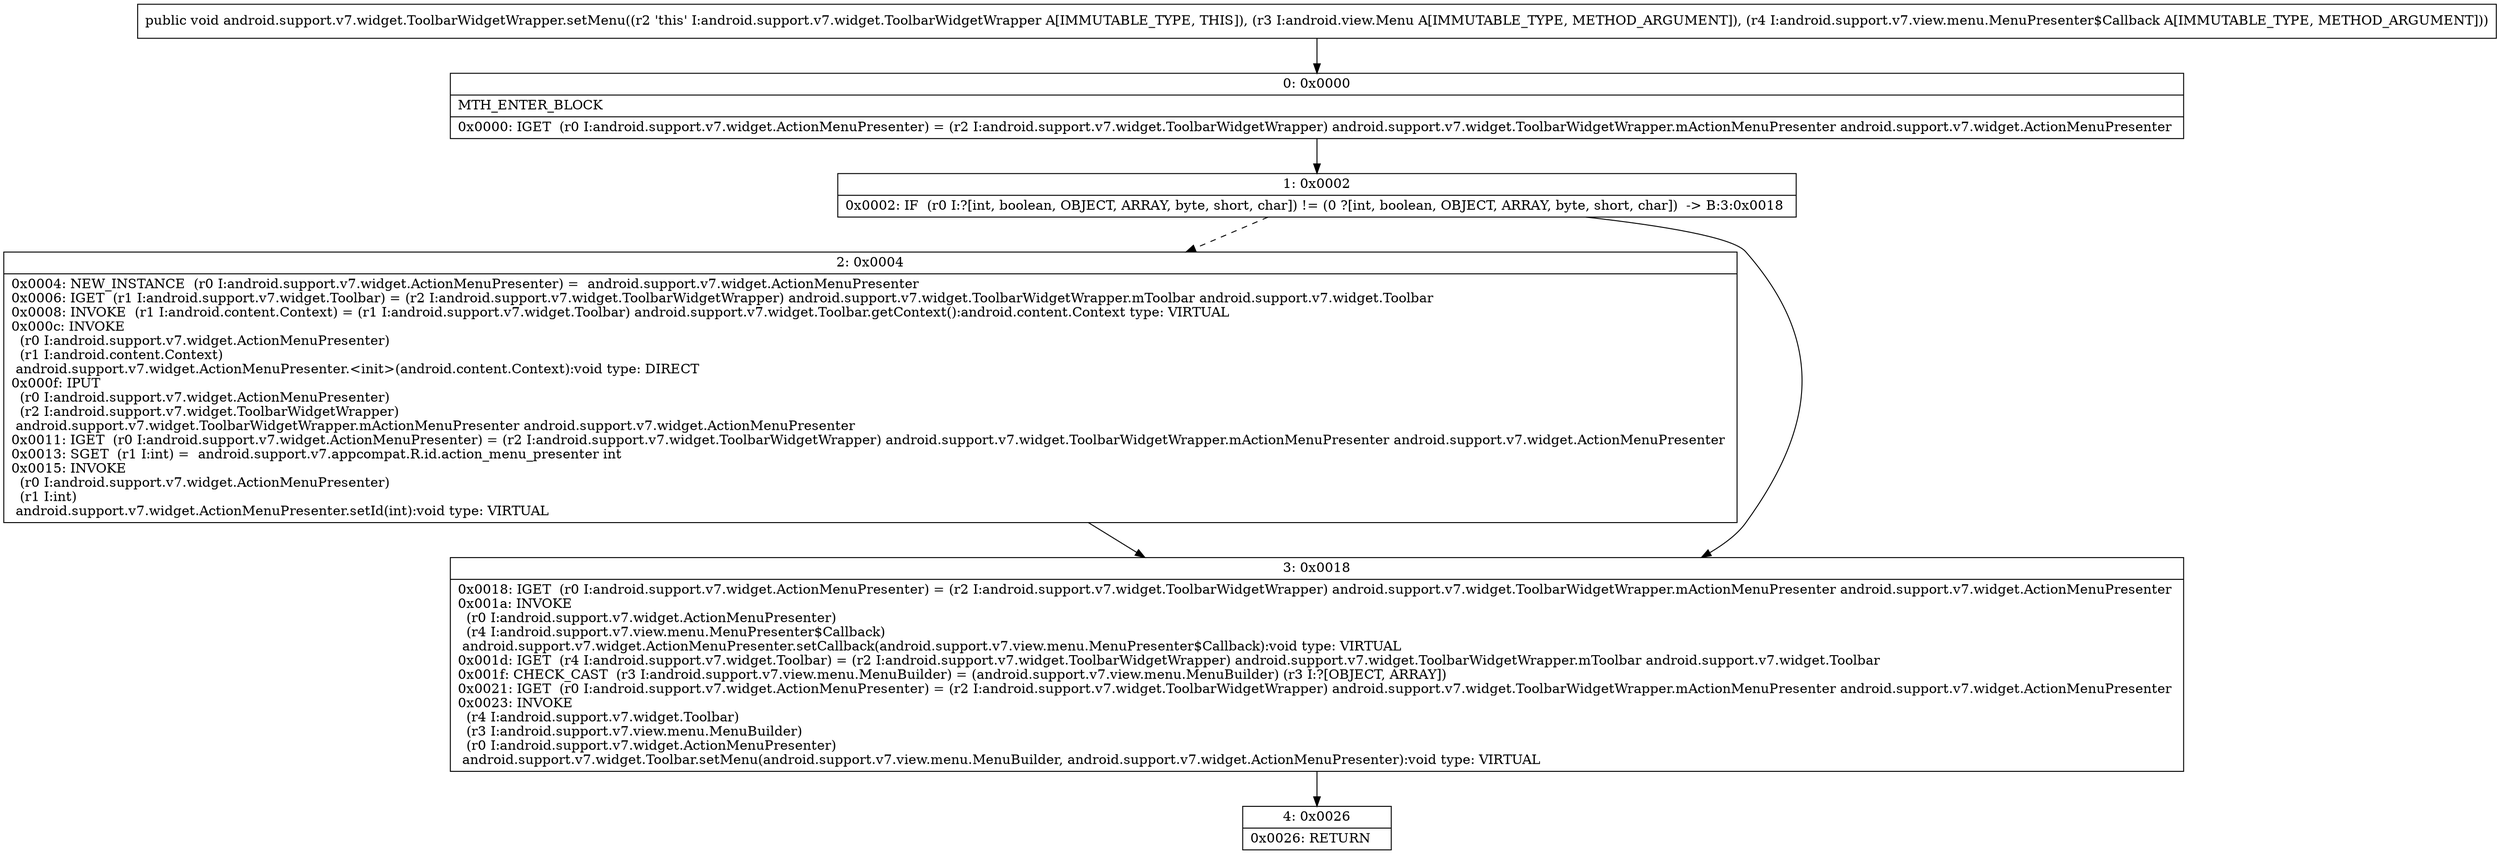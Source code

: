 digraph "CFG forandroid.support.v7.widget.ToolbarWidgetWrapper.setMenu(Landroid\/view\/Menu;Landroid\/support\/v7\/view\/menu\/MenuPresenter$Callback;)V" {
Node_0 [shape=record,label="{0\:\ 0x0000|MTH_ENTER_BLOCK\l|0x0000: IGET  (r0 I:android.support.v7.widget.ActionMenuPresenter) = (r2 I:android.support.v7.widget.ToolbarWidgetWrapper) android.support.v7.widget.ToolbarWidgetWrapper.mActionMenuPresenter android.support.v7.widget.ActionMenuPresenter \l}"];
Node_1 [shape=record,label="{1\:\ 0x0002|0x0002: IF  (r0 I:?[int, boolean, OBJECT, ARRAY, byte, short, char]) != (0 ?[int, boolean, OBJECT, ARRAY, byte, short, char])  \-\> B:3:0x0018 \l}"];
Node_2 [shape=record,label="{2\:\ 0x0004|0x0004: NEW_INSTANCE  (r0 I:android.support.v7.widget.ActionMenuPresenter) =  android.support.v7.widget.ActionMenuPresenter \l0x0006: IGET  (r1 I:android.support.v7.widget.Toolbar) = (r2 I:android.support.v7.widget.ToolbarWidgetWrapper) android.support.v7.widget.ToolbarWidgetWrapper.mToolbar android.support.v7.widget.Toolbar \l0x0008: INVOKE  (r1 I:android.content.Context) = (r1 I:android.support.v7.widget.Toolbar) android.support.v7.widget.Toolbar.getContext():android.content.Context type: VIRTUAL \l0x000c: INVOKE  \l  (r0 I:android.support.v7.widget.ActionMenuPresenter)\l  (r1 I:android.content.Context)\l android.support.v7.widget.ActionMenuPresenter.\<init\>(android.content.Context):void type: DIRECT \l0x000f: IPUT  \l  (r0 I:android.support.v7.widget.ActionMenuPresenter)\l  (r2 I:android.support.v7.widget.ToolbarWidgetWrapper)\l android.support.v7.widget.ToolbarWidgetWrapper.mActionMenuPresenter android.support.v7.widget.ActionMenuPresenter \l0x0011: IGET  (r0 I:android.support.v7.widget.ActionMenuPresenter) = (r2 I:android.support.v7.widget.ToolbarWidgetWrapper) android.support.v7.widget.ToolbarWidgetWrapper.mActionMenuPresenter android.support.v7.widget.ActionMenuPresenter \l0x0013: SGET  (r1 I:int) =  android.support.v7.appcompat.R.id.action_menu_presenter int \l0x0015: INVOKE  \l  (r0 I:android.support.v7.widget.ActionMenuPresenter)\l  (r1 I:int)\l android.support.v7.widget.ActionMenuPresenter.setId(int):void type: VIRTUAL \l}"];
Node_3 [shape=record,label="{3\:\ 0x0018|0x0018: IGET  (r0 I:android.support.v7.widget.ActionMenuPresenter) = (r2 I:android.support.v7.widget.ToolbarWidgetWrapper) android.support.v7.widget.ToolbarWidgetWrapper.mActionMenuPresenter android.support.v7.widget.ActionMenuPresenter \l0x001a: INVOKE  \l  (r0 I:android.support.v7.widget.ActionMenuPresenter)\l  (r4 I:android.support.v7.view.menu.MenuPresenter$Callback)\l android.support.v7.widget.ActionMenuPresenter.setCallback(android.support.v7.view.menu.MenuPresenter$Callback):void type: VIRTUAL \l0x001d: IGET  (r4 I:android.support.v7.widget.Toolbar) = (r2 I:android.support.v7.widget.ToolbarWidgetWrapper) android.support.v7.widget.ToolbarWidgetWrapper.mToolbar android.support.v7.widget.Toolbar \l0x001f: CHECK_CAST  (r3 I:android.support.v7.view.menu.MenuBuilder) = (android.support.v7.view.menu.MenuBuilder) (r3 I:?[OBJECT, ARRAY]) \l0x0021: IGET  (r0 I:android.support.v7.widget.ActionMenuPresenter) = (r2 I:android.support.v7.widget.ToolbarWidgetWrapper) android.support.v7.widget.ToolbarWidgetWrapper.mActionMenuPresenter android.support.v7.widget.ActionMenuPresenter \l0x0023: INVOKE  \l  (r4 I:android.support.v7.widget.Toolbar)\l  (r3 I:android.support.v7.view.menu.MenuBuilder)\l  (r0 I:android.support.v7.widget.ActionMenuPresenter)\l android.support.v7.widget.Toolbar.setMenu(android.support.v7.view.menu.MenuBuilder, android.support.v7.widget.ActionMenuPresenter):void type: VIRTUAL \l}"];
Node_4 [shape=record,label="{4\:\ 0x0026|0x0026: RETURN   \l}"];
MethodNode[shape=record,label="{public void android.support.v7.widget.ToolbarWidgetWrapper.setMenu((r2 'this' I:android.support.v7.widget.ToolbarWidgetWrapper A[IMMUTABLE_TYPE, THIS]), (r3 I:android.view.Menu A[IMMUTABLE_TYPE, METHOD_ARGUMENT]), (r4 I:android.support.v7.view.menu.MenuPresenter$Callback A[IMMUTABLE_TYPE, METHOD_ARGUMENT])) }"];
MethodNode -> Node_0;
Node_0 -> Node_1;
Node_1 -> Node_2[style=dashed];
Node_1 -> Node_3;
Node_2 -> Node_3;
Node_3 -> Node_4;
}

